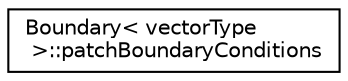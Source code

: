 digraph "Graphical Class Hierarchy"
{
 // LATEX_PDF_SIZE
  edge [fontname="Helvetica",fontsize="10",labelfontname="Helvetica",labelfontsize="10"];
  node [fontname="Helvetica",fontsize="10",shape=record];
  rankdir="LR";
  Node0 [label="Boundary\< vectorType\l \>::patchBoundaryConditions",height=0.2,width=0.4,color="black", fillcolor="white", style="filled",URL="$structBoundary_1_1patchBoundaryConditions.html",tooltip=" "];
}
